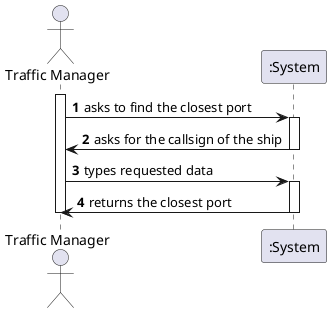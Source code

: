 @startuml
'https://plantuml.com/sequence-diagram

autonumber

actor "Traffic Manager" as TM

activate TM
TM -> ":System" : asks to find the closest port

activate ":System"
":System" -> TM : asks for the callsign of the ship
deactivate ":System"

TM -> ":System" : types requested data

activate ":System"
":System" -> TM : returns the closest port
deactivate ":System"

deactivate TM

@enduml